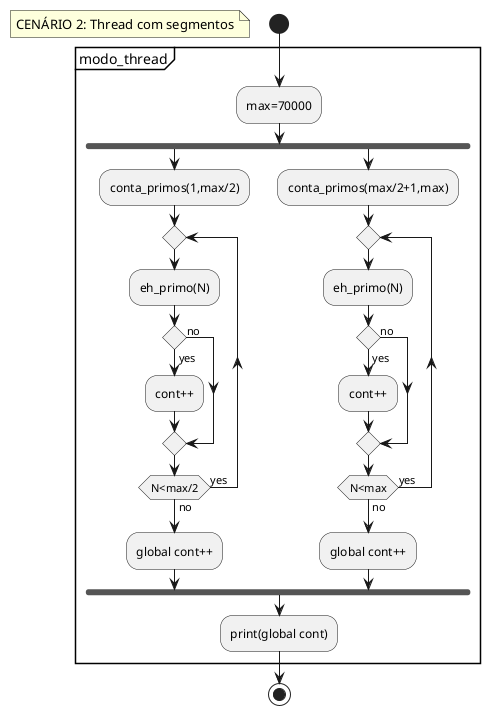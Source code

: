 
@startuml
start
floating note: CENÁRIO 2: Thread com segmentos
partition modo_thread {
:max=70000;

fork
:conta_primos(1,max/2);
repeat 
  :eh_primo(N);
  if () then (yes)
   :cont++;
  else (no) 
  endif
repeat while (N<max/2) is (yes) not (no)
:global cont++;

fork again
:conta_primos(max/2+1,max);
repeat 
  :eh_primo(N);
  if () then (yes)
   :cont++;
  else (no) 
  endif
repeat while (N<max) is (yes) not (no)
:global cont++;

end fork
:print(global cont);
}
stop
@enduml